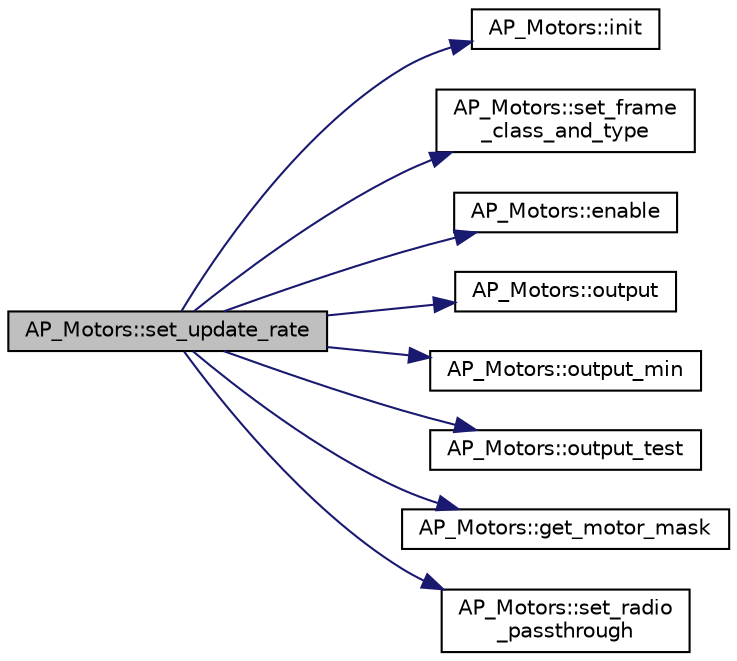 digraph "AP_Motors::set_update_rate"
{
 // INTERACTIVE_SVG=YES
  edge [fontname="Helvetica",fontsize="10",labelfontname="Helvetica",labelfontsize="10"];
  node [fontname="Helvetica",fontsize="10",shape=record];
  rankdir="LR";
  Node1 [label="AP_Motors::set_update_rate",height=0.2,width=0.4,color="black", fillcolor="grey75", style="filled", fontcolor="black"];
  Node1 -> Node2 [color="midnightblue",fontsize="10",style="solid",fontname="Helvetica"];
  Node2 [label="AP_Motors::init",height=0.2,width=0.4,color="black", fillcolor="white", style="filled",URL="$classAP__Motors.html#a9eaa9fa1422a29a54fbf11181cff8f53"];
  Node1 -> Node3 [color="midnightblue",fontsize="10",style="solid",fontname="Helvetica"];
  Node3 [label="AP_Motors::set_frame\l_class_and_type",height=0.2,width=0.4,color="black", fillcolor="white", style="filled",URL="$classAP__Motors.html#aa23d72bdc6027a836f9dff4b5e01890c"];
  Node1 -> Node4 [color="midnightblue",fontsize="10",style="solid",fontname="Helvetica"];
  Node4 [label="AP_Motors::enable",height=0.2,width=0.4,color="black", fillcolor="white", style="filled",URL="$classAP__Motors.html#a8aff9e975b2066101ef8540c8389f405"];
  Node1 -> Node5 [color="midnightblue",fontsize="10",style="solid",fontname="Helvetica"];
  Node5 [label="AP_Motors::output",height=0.2,width=0.4,color="black", fillcolor="white", style="filled",URL="$classAP__Motors.html#aef6e3e2e3dc838fb5321b1db06ec2b1e"];
  Node1 -> Node6 [color="midnightblue",fontsize="10",style="solid",fontname="Helvetica"];
  Node6 [label="AP_Motors::output_min",height=0.2,width=0.4,color="black", fillcolor="white", style="filled",URL="$classAP__Motors.html#a1723c951c204124f0dda760afc2f9a14"];
  Node1 -> Node7 [color="midnightblue",fontsize="10",style="solid",fontname="Helvetica"];
  Node7 [label="AP_Motors::output_test",height=0.2,width=0.4,color="black", fillcolor="white", style="filled",URL="$classAP__Motors.html#a8f7467ad99c5b35028327a4b0499605c"];
  Node1 -> Node8 [color="midnightblue",fontsize="10",style="solid",fontname="Helvetica"];
  Node8 [label="AP_Motors::get_motor_mask",height=0.2,width=0.4,color="black", fillcolor="white", style="filled",URL="$classAP__Motors.html#ad7745a03ede145112407ab7e52d847ee"];
  Node1 -> Node9 [color="midnightblue",fontsize="10",style="solid",fontname="Helvetica"];
  Node9 [label="AP_Motors::set_radio\l_passthrough",height=0.2,width=0.4,color="black", fillcolor="white", style="filled",URL="$classAP__Motors.html#ab08651387c5db24d745bb23f16270ad1"];
}
